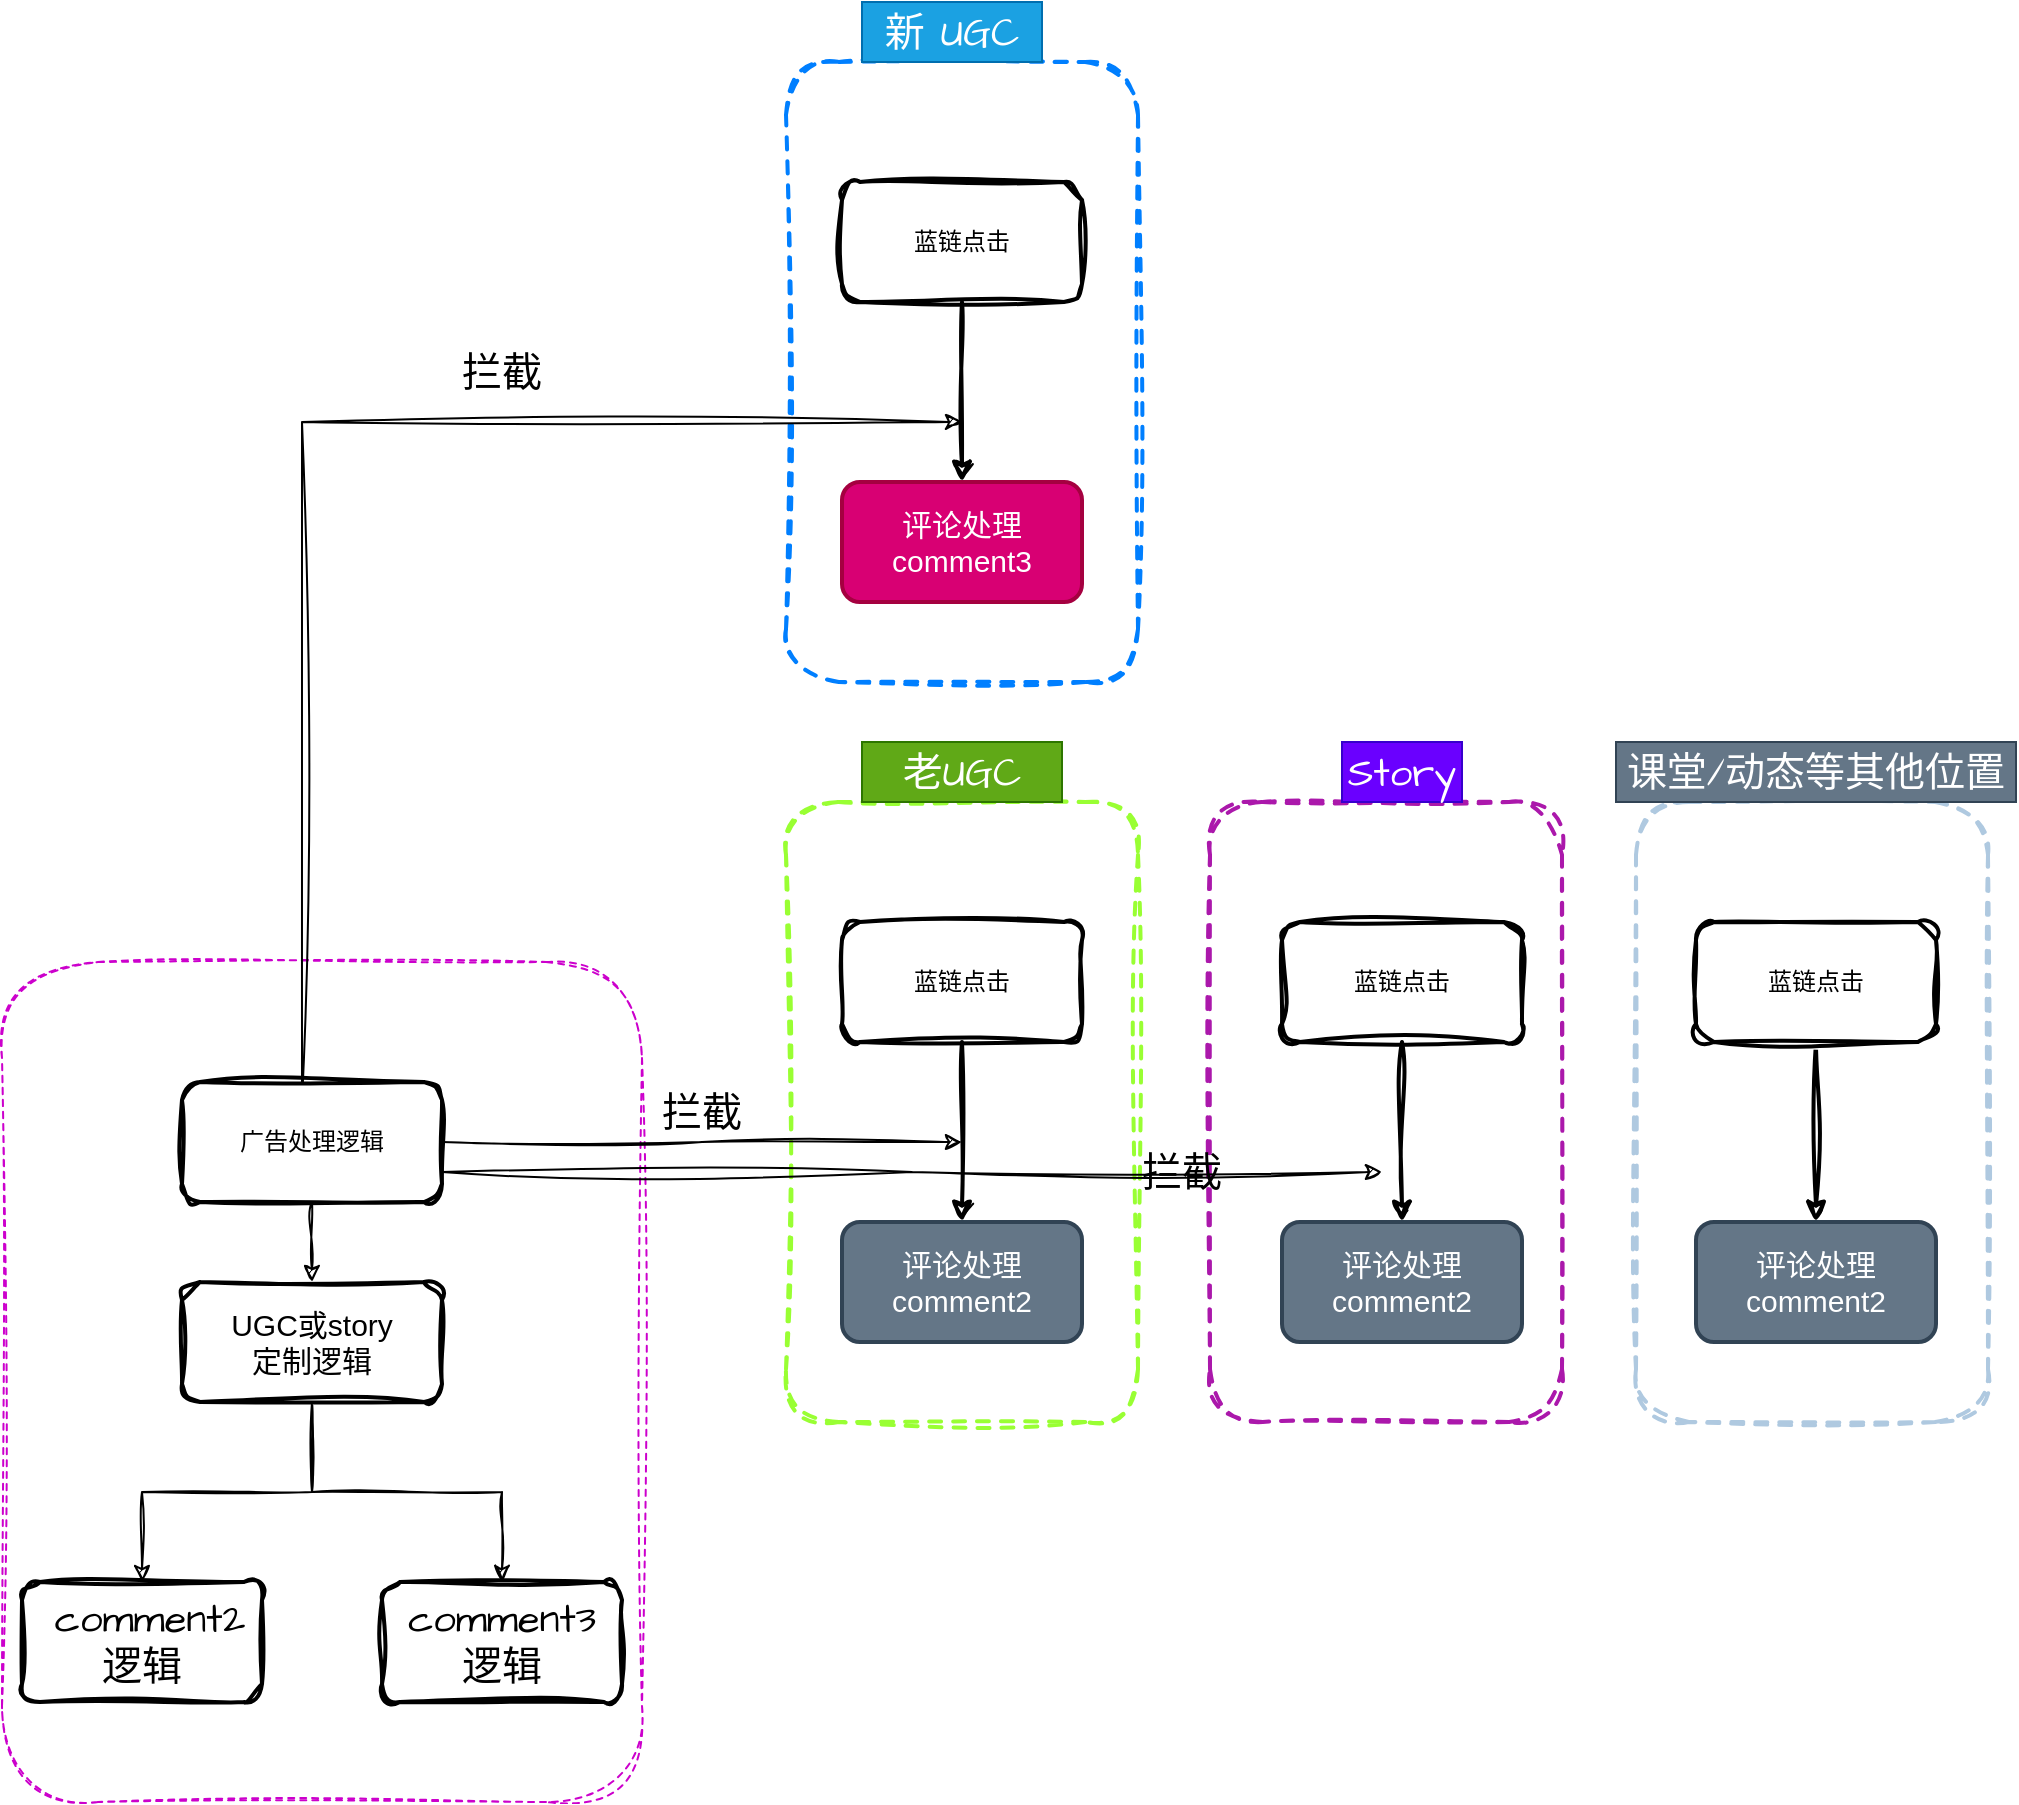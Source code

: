 <mxfile version="21.6.5" type="github">
  <diagram name="第 1 页" id="EJpIy6WwYR829z6PKshJ">
    <mxGraphModel dx="2140" dy="844" grid="1" gridSize="10" guides="1" tooltips="1" connect="1" arrows="1" fold="1" page="1" pageScale="1" pageWidth="827" pageHeight="1169" math="0" shadow="0">
      <root>
        <mxCell id="0" />
        <mxCell id="1" parent="0" />
        <mxCell id="4gePuPY9rPbvEs7QP21I-81" value="" style="rounded=1;whiteSpace=wrap;html=1;sketch=1;hachureGap=4;jiggle=2;curveFitting=1;fontFamily=Architects Daughter;fontSource=https%3A%2F%2Ffonts.googleapis.com%2Fcss%3Ffamily%3DArchitects%2BDaughter;fontSize=20;strokeColor=#CC00CC;dashed=1;" vertex="1" parent="1">
          <mxGeometry x="-690" y="630" width="320" height="420" as="geometry" />
        </mxCell>
        <mxCell id="4gePuPY9rPbvEs7QP21I-58" value="" style="rounded=1;whiteSpace=wrap;html=1;strokeColor=#007FFF;strokeWidth=2;fontFamily=Helvetica;fontSize=12;fontColor=default;fillColor=default;dashed=1;sketch=1;curveFitting=1;jiggle=2;" vertex="1" parent="1">
          <mxGeometry x="-298" y="180" width="176" height="310" as="geometry" />
        </mxCell>
        <mxCell id="4gePuPY9rPbvEs7QP21I-46" value="" style="rounded=1;whiteSpace=wrap;html=1;strokeColor=#AFC9E0;strokeWidth=2;fontFamily=Helvetica;fontSize=12;fontColor=default;fillColor=default;dashed=1;sketch=1;curveFitting=1;jiggle=2;" vertex="1" parent="1">
          <mxGeometry x="127" y="550" width="176" height="310" as="geometry" />
        </mxCell>
        <mxCell id="4gePuPY9rPbvEs7QP21I-45" value="" style="rounded=1;whiteSpace=wrap;html=1;strokeColor=#AB18AB;strokeWidth=2;fontFamily=Helvetica;fontSize=12;fontColor=default;fillColor=default;dashed=1;sketch=1;curveFitting=1;jiggle=2;" vertex="1" parent="1">
          <mxGeometry x="-86" y="550" width="176" height="310" as="geometry" />
        </mxCell>
        <mxCell id="4gePuPY9rPbvEs7QP21I-42" value="" style="rounded=1;whiteSpace=wrap;html=1;strokeColor=#99FF33;strokeWidth=2;fontFamily=Helvetica;fontSize=12;fontColor=default;fillColor=default;dashed=1;sketch=1;curveFitting=1;jiggle=2;" vertex="1" parent="1">
          <mxGeometry x="-298" y="550" width="176" height="310" as="geometry" />
        </mxCell>
        <mxCell id="4gePuPY9rPbvEs7QP21I-33" value="" style="edgeStyle=orthogonalEdgeStyle;shape=connector;rounded=0;orthogonalLoop=1;jettySize=auto;html=1;labelBackgroundColor=default;strokeColor=default;strokeWidth=2;fontFamily=Helvetica;fontSize=12;fontColor=default;endArrow=classic;sketch=1;curveFitting=1;jiggle=2;" edge="1" parent="1" source="4gePuPY9rPbvEs7QP21I-31" target="4gePuPY9rPbvEs7QP21I-38">
          <mxGeometry relative="1" as="geometry">
            <mxPoint x="-210" y="750" as="targetPoint" />
          </mxGeometry>
        </mxCell>
        <mxCell id="4gePuPY9rPbvEs7QP21I-31" value="蓝链点击" style="rounded=1;whiteSpace=wrap;html=1;strokeColor=default;strokeWidth=2;fontFamily=Helvetica;fontSize=12;fontColor=default;fillColor=default;sketch=1;curveFitting=1;jiggle=2;" vertex="1" parent="1">
          <mxGeometry x="-270" y="610" width="120" height="60" as="geometry" />
        </mxCell>
        <mxCell id="4gePuPY9rPbvEs7QP21I-34" value="" style="edgeStyle=orthogonalEdgeStyle;shape=connector;rounded=0;orthogonalLoop=1;jettySize=auto;html=1;labelBackgroundColor=default;strokeColor=default;strokeWidth=2;fontFamily=Helvetica;fontSize=12;fontColor=default;endArrow=classic;sketch=1;curveFitting=1;jiggle=2;entryX=0.5;entryY=0;entryDx=0;entryDy=0;" edge="1" source="4gePuPY9rPbvEs7QP21I-35" parent="1" target="4gePuPY9rPbvEs7QP21I-39">
          <mxGeometry relative="1" as="geometry">
            <mxPoint x="10" y="750" as="targetPoint" />
          </mxGeometry>
        </mxCell>
        <mxCell id="4gePuPY9rPbvEs7QP21I-35" value="蓝链点击" style="rounded=1;whiteSpace=wrap;html=1;strokeColor=default;strokeWidth=2;fontFamily=Helvetica;fontSize=12;fontColor=default;fillColor=default;sketch=1;curveFitting=1;jiggle=2;" vertex="1" parent="1">
          <mxGeometry x="-50" y="610" width="120" height="60" as="geometry" />
        </mxCell>
        <mxCell id="4gePuPY9rPbvEs7QP21I-36" value="" style="edgeStyle=orthogonalEdgeStyle;shape=connector;rounded=0;orthogonalLoop=1;jettySize=auto;html=1;labelBackgroundColor=default;strokeColor=default;strokeWidth=2;fontFamily=Helvetica;fontSize=12;fontColor=default;endArrow=classic;sketch=1;curveFitting=1;jiggle=2;entryX=0.5;entryY=0;entryDx=0;entryDy=0;" edge="1" source="4gePuPY9rPbvEs7QP21I-37" parent="1" target="4gePuPY9rPbvEs7QP21I-40">
          <mxGeometry relative="1" as="geometry">
            <mxPoint x="217" y="750" as="targetPoint" />
          </mxGeometry>
        </mxCell>
        <mxCell id="4gePuPY9rPbvEs7QP21I-37" value="蓝链点击" style="rounded=1;whiteSpace=wrap;html=1;strokeColor=default;strokeWidth=2;fontFamily=Helvetica;fontSize=12;fontColor=default;fillColor=default;sketch=1;curveFitting=1;jiggle=2;" vertex="1" parent="1">
          <mxGeometry x="157" y="610" width="120" height="60" as="geometry" />
        </mxCell>
        <mxCell id="4gePuPY9rPbvEs7QP21I-38" value="&lt;font style=&quot;font-size: 15px;&quot;&gt;评论处理&lt;br&gt;comment2&lt;/font&gt;" style="rounded=1;whiteSpace=wrap;html=1;strokeColor=#314354;strokeWidth=2;fontFamily=Helvetica;fontSize=12;fontColor=#ffffff;fillColor=#647687;" vertex="1" parent="1">
          <mxGeometry x="-270" y="760" width="120" height="60" as="geometry" />
        </mxCell>
        <mxCell id="4gePuPY9rPbvEs7QP21I-39" value="&lt;font style=&quot;font-size: 15px;&quot;&gt;评论处理&lt;br&gt;comment2&lt;/font&gt;" style="rounded=1;whiteSpace=wrap;html=1;strokeColor=#314354;strokeWidth=2;fontFamily=Helvetica;fontSize=12;fontColor=#ffffff;fillColor=#647687;" vertex="1" parent="1">
          <mxGeometry x="-50" y="760" width="120" height="60" as="geometry" />
        </mxCell>
        <mxCell id="4gePuPY9rPbvEs7QP21I-40" value="&lt;font style=&quot;font-size: 15px;&quot;&gt;评论处理&lt;br&gt;comment2&lt;/font&gt;" style="rounded=1;whiteSpace=wrap;html=1;strokeColor=#314354;strokeWidth=2;fontFamily=Helvetica;fontSize=12;fontColor=#ffffff;fillColor=#647687;" vertex="1" parent="1">
          <mxGeometry x="157" y="760" width="120" height="60" as="geometry" />
        </mxCell>
        <mxCell id="4gePuPY9rPbvEs7QP21I-50" style="edgeStyle=orthogonalEdgeStyle;rounded=0;sketch=1;hachureGap=4;jiggle=2;curveFitting=1;orthogonalLoop=1;jettySize=auto;html=1;fontFamily=Architects Daughter;fontSource=https%3A%2F%2Ffonts.googleapis.com%2Fcss%3Ffamily%3DArchitects%2BDaughter;fontSize=16;" edge="1" parent="1" source="4gePuPY9rPbvEs7QP21I-41">
          <mxGeometry relative="1" as="geometry">
            <mxPoint x="-210" y="720" as="targetPoint" />
          </mxGeometry>
        </mxCell>
        <mxCell id="4gePuPY9rPbvEs7QP21I-52" style="edgeStyle=orthogonalEdgeStyle;rounded=0;sketch=1;hachureGap=4;jiggle=2;curveFitting=1;orthogonalLoop=1;jettySize=auto;html=1;fontFamily=Architects Daughter;fontSource=https%3A%2F%2Ffonts.googleapis.com%2Fcss%3Ffamily%3DArchitects%2BDaughter;fontSize=16;exitX=1;exitY=0.75;exitDx=0;exitDy=0;" edge="1" parent="1" source="4gePuPY9rPbvEs7QP21I-41">
          <mxGeometry relative="1" as="geometry">
            <mxPoint y="735" as="targetPoint" />
            <mxPoint x="-440" y="770" as="sourcePoint" />
          </mxGeometry>
        </mxCell>
        <mxCell id="4gePuPY9rPbvEs7QP21I-69" style="edgeStyle=orthogonalEdgeStyle;rounded=0;sketch=1;hachureGap=4;jiggle=2;curveFitting=1;orthogonalLoop=1;jettySize=auto;html=1;fontFamily=Architects Daughter;fontSource=https%3A%2F%2Ffonts.googleapis.com%2Fcss%3Ffamily%3DArchitects%2BDaughter;fontSize=16;exitX=0.5;exitY=0;exitDx=0;exitDy=0;" edge="1" parent="1">
          <mxGeometry relative="1" as="geometry">
            <mxPoint x="-210" y="360" as="targetPoint" />
            <mxPoint x="-560" y="700" as="sourcePoint" />
            <Array as="points">
              <mxPoint x="-540" y="700" />
              <mxPoint x="-540" y="360" />
            </Array>
          </mxGeometry>
        </mxCell>
        <mxCell id="4gePuPY9rPbvEs7QP21I-93" value="" style="edgeStyle=orthogonalEdgeStyle;rounded=0;sketch=1;hachureGap=4;jiggle=2;curveFitting=1;orthogonalLoop=1;jettySize=auto;html=1;fontFamily=Architects Daughter;fontSource=https%3A%2F%2Ffonts.googleapis.com%2Fcss%3Ffamily%3DArchitects%2BDaughter;fontSize=16;" edge="1" parent="1" source="4gePuPY9rPbvEs7QP21I-41" target="4gePuPY9rPbvEs7QP21I-86">
          <mxGeometry relative="1" as="geometry" />
        </mxCell>
        <mxCell id="4gePuPY9rPbvEs7QP21I-41" value="广告处理逻辑" style="rounded=1;whiteSpace=wrap;html=1;strokeWidth=2;fontFamily=Helvetica;fontSize=12;sketch=1;curveFitting=1;jiggle=2;" vertex="1" parent="1">
          <mxGeometry x="-600" y="690" width="130" height="60" as="geometry" />
        </mxCell>
        <mxCell id="4gePuPY9rPbvEs7QP21I-43" value="老UGC" style="text;html=1;strokeColor=#2D7600;fillColor=#60a917;align=center;verticalAlign=middle;whiteSpace=wrap;rounded=0;fontSize=20;fontFamily=Architects Daughter;fontColor=#ffffff;" vertex="1" parent="1">
          <mxGeometry x="-260" y="520" width="100" height="30" as="geometry" />
        </mxCell>
        <mxCell id="4gePuPY9rPbvEs7QP21I-47" value="Story" style="text;html=1;strokeColor=#3700CC;fillColor=#6a00ff;align=center;verticalAlign=middle;whiteSpace=wrap;rounded=0;fontSize=20;fontFamily=Architects Daughter;fontColor=#ffffff;" vertex="1" parent="1">
          <mxGeometry x="-20" y="520" width="60" height="30" as="geometry" />
        </mxCell>
        <mxCell id="4gePuPY9rPbvEs7QP21I-48" value="课堂/动态等其他位置" style="text;html=1;strokeColor=#314354;fillColor=#647687;align=center;verticalAlign=middle;whiteSpace=wrap;rounded=0;fontSize=20;fontFamily=Architects Daughter;fontColor=#ffffff;" vertex="1" parent="1">
          <mxGeometry x="117" y="520" width="200" height="30" as="geometry" />
        </mxCell>
        <mxCell id="4gePuPY9rPbvEs7QP21I-56" value="拦截" style="text;html=1;strokeColor=none;fillColor=none;align=center;verticalAlign=middle;whiteSpace=wrap;rounded=0;fontSize=20;fontFamily=Architects Daughter;" vertex="1" parent="1">
          <mxGeometry x="-380" y="690" width="80" height="30" as="geometry" />
        </mxCell>
        <mxCell id="4gePuPY9rPbvEs7QP21I-59" value="" style="edgeStyle=orthogonalEdgeStyle;shape=connector;rounded=0;orthogonalLoop=1;jettySize=auto;html=1;labelBackgroundColor=default;strokeColor=default;strokeWidth=2;fontFamily=Helvetica;fontSize=12;fontColor=default;endArrow=classic;sketch=1;curveFitting=1;jiggle=2;" edge="1" source="4gePuPY9rPbvEs7QP21I-60" target="4gePuPY9rPbvEs7QP21I-61" parent="1">
          <mxGeometry relative="1" as="geometry">
            <mxPoint x="-210" y="380" as="targetPoint" />
          </mxGeometry>
        </mxCell>
        <mxCell id="4gePuPY9rPbvEs7QP21I-60" value="蓝链点击" style="rounded=1;whiteSpace=wrap;html=1;strokeColor=default;strokeWidth=2;fontFamily=Helvetica;fontSize=12;fontColor=default;fillColor=default;sketch=1;curveFitting=1;jiggle=2;" vertex="1" parent="1">
          <mxGeometry x="-270" y="240" width="120" height="60" as="geometry" />
        </mxCell>
        <mxCell id="4gePuPY9rPbvEs7QP21I-61" value="&lt;font style=&quot;font-size: 15px;&quot;&gt;评论处理&lt;br&gt;comment3&lt;/font&gt;" style="rounded=1;whiteSpace=wrap;html=1;strokeColor=#A50040;strokeWidth=2;fontFamily=Helvetica;fontSize=12;fontColor=#ffffff;fillColor=#d80073;" vertex="1" parent="1">
          <mxGeometry x="-270" y="390" width="120" height="60" as="geometry" />
        </mxCell>
        <mxCell id="4gePuPY9rPbvEs7QP21I-62" value="新 UGC" style="text;html=1;strokeColor=#006EAF;fillColor=#1ba1e2;align=center;verticalAlign=middle;whiteSpace=wrap;rounded=0;fontSize=20;fontFamily=Architects Daughter;fontColor=#ffffff;" vertex="1" parent="1">
          <mxGeometry x="-260" y="150" width="90" height="30" as="geometry" />
        </mxCell>
        <mxCell id="4gePuPY9rPbvEs7QP21I-72" value="拦截" style="text;html=1;strokeColor=none;fillColor=none;align=center;verticalAlign=middle;whiteSpace=wrap;rounded=0;fontSize=20;fontFamily=Architects Daughter;" vertex="1" parent="1">
          <mxGeometry x="-480" y="320" width="80" height="30" as="geometry" />
        </mxCell>
        <mxCell id="4gePuPY9rPbvEs7QP21I-75" value="&amp;nbsp;comment2逻辑" style="whiteSpace=wrap;html=1;rounded=1;strokeWidth=2;sketch=1;curveFitting=1;jiggle=2;hachureGap=4;fontFamily=Architects Daughter;fontSource=https%3A%2F%2Ffonts.googleapis.com%2Fcss%3Ffamily%3DArchitects%2BDaughter;fontSize=20;" vertex="1" parent="1">
          <mxGeometry x="-680" y="940" width="120" height="60" as="geometry" />
        </mxCell>
        <mxCell id="4gePuPY9rPbvEs7QP21I-78" value="comment3 逻辑" style="whiteSpace=wrap;html=1;rounded=1;strokeWidth=2;sketch=1;curveFitting=1;jiggle=2;hachureGap=4;fontFamily=Architects Daughter;fontSource=https%3A%2F%2Ffonts.googleapis.com%2Fcss%3Ffamily%3DArchitects%2BDaughter;fontSize=20;" vertex="1" parent="1">
          <mxGeometry x="-500" y="940" width="120" height="60" as="geometry" />
        </mxCell>
        <mxCell id="4gePuPY9rPbvEs7QP21I-82" value="拦截" style="text;html=1;strokeColor=none;fillColor=none;align=center;verticalAlign=middle;whiteSpace=wrap;rounded=0;fontSize=20;fontFamily=Architects Daughter;" vertex="1" parent="1">
          <mxGeometry x="-140" y="720" width="80" height="30" as="geometry" />
        </mxCell>
        <mxCell id="4gePuPY9rPbvEs7QP21I-87" style="edgeStyle=orthogonalEdgeStyle;rounded=0;sketch=1;hachureGap=4;jiggle=2;curveFitting=1;orthogonalLoop=1;jettySize=auto;html=1;fontFamily=Architects Daughter;fontSource=https%3A%2F%2Ffonts.googleapis.com%2Fcss%3Ffamily%3DArchitects%2BDaughter;fontSize=16;entryX=0.5;entryY=0;entryDx=0;entryDy=0;" edge="1" parent="1" source="4gePuPY9rPbvEs7QP21I-86" target="4gePuPY9rPbvEs7QP21I-75">
          <mxGeometry relative="1" as="geometry" />
        </mxCell>
        <mxCell id="4gePuPY9rPbvEs7QP21I-86" value="&lt;font style=&quot;font-size: 15px;&quot;&gt;UGC或story&lt;br&gt;定制逻辑&lt;/font&gt;" style="rounded=1;whiteSpace=wrap;html=1;strokeWidth=2;fontFamily=Helvetica;fontSize=12;sketch=1;curveFitting=1;jiggle=2;" vertex="1" parent="1">
          <mxGeometry x="-600" y="790" width="130" height="60" as="geometry" />
        </mxCell>
        <mxCell id="4gePuPY9rPbvEs7QP21I-88" style="edgeStyle=orthogonalEdgeStyle;rounded=0;sketch=1;hachureGap=4;jiggle=2;curveFitting=1;orthogonalLoop=1;jettySize=auto;html=1;fontFamily=Architects Daughter;fontSource=https%3A%2F%2Ffonts.googleapis.com%2Fcss%3Ffamily%3DArchitects%2BDaughter;fontSize=16;entryX=0.5;entryY=0;entryDx=0;entryDy=0;exitX=0.5;exitY=1;exitDx=0;exitDy=0;" edge="1" parent="1" source="4gePuPY9rPbvEs7QP21I-86" target="4gePuPY9rPbvEs7QP21I-78">
          <mxGeometry relative="1" as="geometry">
            <mxPoint x="-525" y="850" as="sourcePoint" />
            <mxPoint x="-610" y="950" as="targetPoint" />
          </mxGeometry>
        </mxCell>
      </root>
    </mxGraphModel>
  </diagram>
</mxfile>
